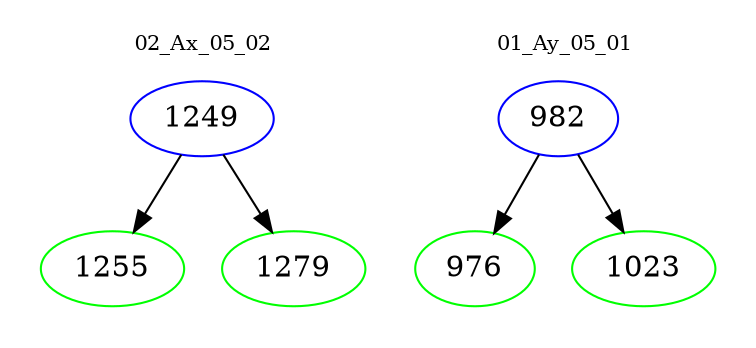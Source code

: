 digraph{
subgraph cluster_0 {
color = white
label = "02_Ax_05_02";
fontsize=10;
T0_1249 [label="1249", color="blue"]
T0_1249 -> T0_1255 [color="black"]
T0_1255 [label="1255", color="green"]
T0_1249 -> T0_1279 [color="black"]
T0_1279 [label="1279", color="green"]
}
subgraph cluster_1 {
color = white
label = "01_Ay_05_01";
fontsize=10;
T1_982 [label="982", color="blue"]
T1_982 -> T1_976 [color="black"]
T1_976 [label="976", color="green"]
T1_982 -> T1_1023 [color="black"]
T1_1023 [label="1023", color="green"]
}
}
